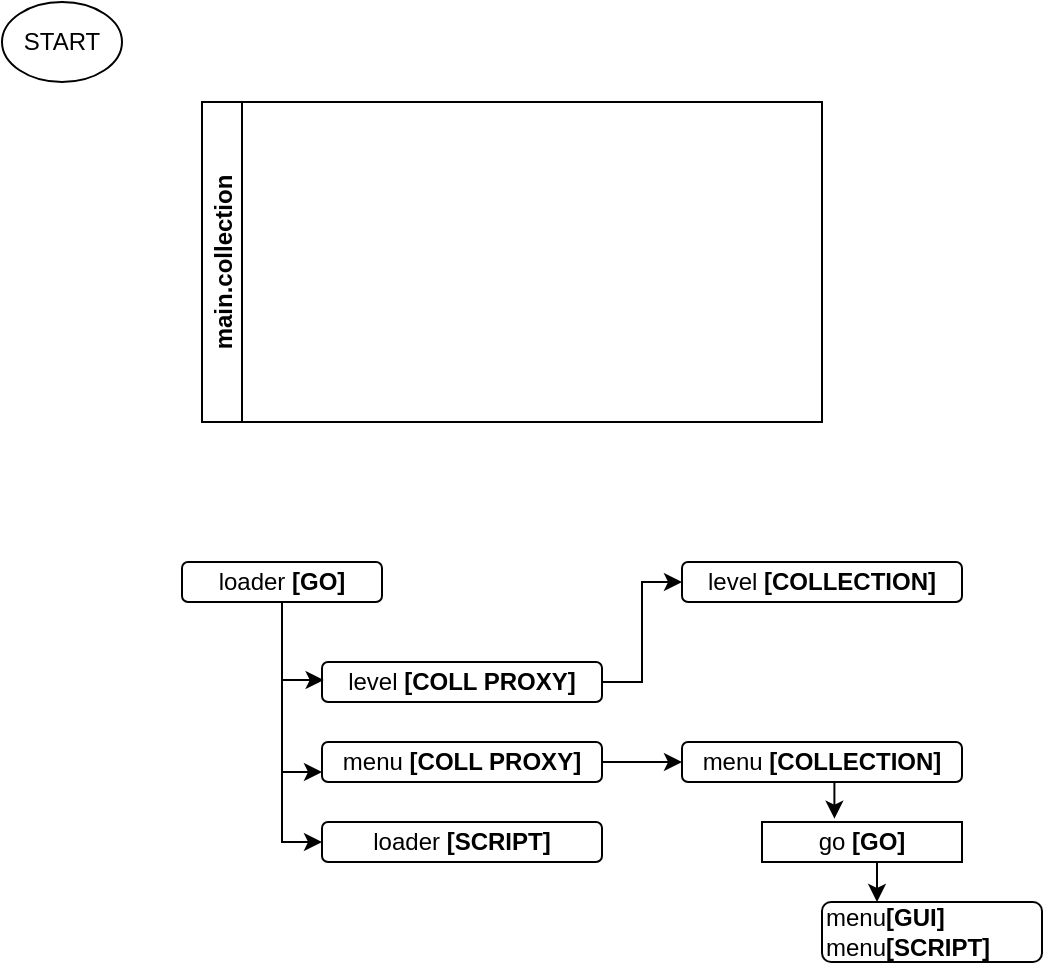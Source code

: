 <mxfile version="27.0.9">
  <diagram name="Page-1" id="8UVzMFQWQ-5Ma0I6QzsQ">
    <mxGraphModel dx="601" dy="291" grid="1" gridSize="10" guides="1" tooltips="1" connect="1" arrows="1" fold="1" page="1" pageScale="1" pageWidth="850" pageHeight="1100" math="0" shadow="0">
      <root>
        <mxCell id="0" />
        <mxCell id="1" parent="0" />
        <mxCell id="ilS1cpMBNOXdbOg1U1Mf-1" value="START" style="ellipse;whiteSpace=wrap;html=1;" parent="1" vertex="1">
          <mxGeometry x="60" y="20" width="60" height="40" as="geometry" />
        </mxCell>
        <mxCell id="ilS1cpMBNOXdbOg1U1Mf-6" value="main.collection" style="swimlane;startSize=20;horizontal=0;childLayout=treeLayout;horizontalTree=1;sortEdges=1;resizable=0;containerType=tree;fontSize=12;" parent="1" vertex="1">
          <mxGeometry x="160" y="70" width="310" height="160" as="geometry" />
        </mxCell>
        <mxCell id="ilS1cpMBNOXdbOg1U1Mf-31" style="edgeStyle=orthogonalEdgeStyle;rounded=0;orthogonalLoop=1;jettySize=auto;html=1;exitX=0.5;exitY=1;exitDx=0;exitDy=0;entryX=0;entryY=0.75;entryDx=0;entryDy=0;" parent="1" source="ilS1cpMBNOXdbOg1U1Mf-22" target="ilS1cpMBNOXdbOg1U1Mf-30" edge="1">
          <mxGeometry relative="1" as="geometry">
            <Array as="points">
              <mxPoint x="200" y="405" />
            </Array>
          </mxGeometry>
        </mxCell>
        <mxCell id="ilS1cpMBNOXdbOg1U1Mf-35" style="edgeStyle=orthogonalEdgeStyle;rounded=0;orthogonalLoop=1;jettySize=auto;html=1;exitX=0.5;exitY=1;exitDx=0;exitDy=0;entryX=0;entryY=0.5;entryDx=0;entryDy=0;" parent="1" source="ilS1cpMBNOXdbOg1U1Mf-22" target="ilS1cpMBNOXdbOg1U1Mf-33" edge="1">
          <mxGeometry relative="1" as="geometry" />
        </mxCell>
        <mxCell id="ilS1cpMBNOXdbOg1U1Mf-22" value="loader &lt;b&gt;[GO]&lt;/b&gt;" style="whiteSpace=wrap;html=1;rounded=1;" parent="1" vertex="1">
          <mxGeometry x="150" y="300" width="100" height="20" as="geometry" />
        </mxCell>
        <mxCell id="5HhIV1nGv7MH1atSg8IA-4" style="edgeStyle=orthogonalEdgeStyle;rounded=0;orthogonalLoop=1;jettySize=auto;html=1;exitX=1;exitY=0.5;exitDx=0;exitDy=0;entryX=0;entryY=0.5;entryDx=0;entryDy=0;" edge="1" parent="1" source="ilS1cpMBNOXdbOg1U1Mf-29" target="5HhIV1nGv7MH1atSg8IA-1">
          <mxGeometry relative="1" as="geometry" />
        </mxCell>
        <mxCell id="ilS1cpMBNOXdbOg1U1Mf-29" value="level &lt;b&gt;[COLL PROXY]&lt;/b&gt;" style="whiteSpace=wrap;html=1;rounded=1;" parent="1" vertex="1">
          <mxGeometry x="220" y="350" width="140" height="20" as="geometry" />
        </mxCell>
        <mxCell id="5HhIV1nGv7MH1atSg8IA-3" value="" style="edgeStyle=orthogonalEdgeStyle;rounded=0;orthogonalLoop=1;jettySize=auto;html=1;" edge="1" parent="1" source="ilS1cpMBNOXdbOg1U1Mf-30" target="5HhIV1nGv7MH1atSg8IA-2">
          <mxGeometry relative="1" as="geometry" />
        </mxCell>
        <mxCell id="ilS1cpMBNOXdbOg1U1Mf-30" value="menu&amp;nbsp;&lt;b&gt;[COLL PROXY]&lt;/b&gt;" style="whiteSpace=wrap;html=1;rounded=1;" parent="1" vertex="1">
          <mxGeometry x="220" y="390" width="140" height="20" as="geometry" />
        </mxCell>
        <mxCell id="ilS1cpMBNOXdbOg1U1Mf-32" style="edgeStyle=orthogonalEdgeStyle;rounded=0;orthogonalLoop=1;jettySize=auto;html=1;entryX=0.006;entryY=0.45;entryDx=0;entryDy=0;entryPerimeter=0;" parent="1" source="ilS1cpMBNOXdbOg1U1Mf-22" target="ilS1cpMBNOXdbOg1U1Mf-29" edge="1">
          <mxGeometry relative="1" as="geometry" />
        </mxCell>
        <mxCell id="ilS1cpMBNOXdbOg1U1Mf-33" value="loader&amp;nbsp;&lt;b&gt;[SCRIPT]&lt;/b&gt;" style="whiteSpace=wrap;html=1;rounded=1;" parent="1" vertex="1">
          <mxGeometry x="220" y="430" width="140" height="20" as="geometry" />
        </mxCell>
        <mxCell id="5HhIV1nGv7MH1atSg8IA-1" value="level &lt;b&gt;[COLLECTION]&lt;/b&gt;" style="whiteSpace=wrap;html=1;rounded=1;" vertex="1" parent="1">
          <mxGeometry x="400" y="300" width="140" height="20" as="geometry" />
        </mxCell>
        <mxCell id="5HhIV1nGv7MH1atSg8IA-2" value="menu&amp;nbsp;&lt;b&gt;[COLLECTION]&lt;/b&gt;" style="whiteSpace=wrap;html=1;glass=0;rounded=1;" vertex="1" parent="1">
          <mxGeometry x="400" y="390" width="140" height="20" as="geometry" />
        </mxCell>
        <mxCell id="5HhIV1nGv7MH1atSg8IA-9" style="edgeStyle=orthogonalEdgeStyle;rounded=0;orthogonalLoop=1;jettySize=auto;html=1;exitX=0.5;exitY=1;exitDx=0;exitDy=0;entryX=0.25;entryY=0;entryDx=0;entryDy=0;" edge="1" parent="1" source="5HhIV1nGv7MH1atSg8IA-5" target="5HhIV1nGv7MH1atSg8IA-8">
          <mxGeometry relative="1" as="geometry" />
        </mxCell>
        <mxCell id="5HhIV1nGv7MH1atSg8IA-5" value="go&amp;nbsp;&lt;b&gt;[GO]&lt;/b&gt;" style="whiteSpace=wrap;html=1;" vertex="1" parent="1">
          <mxGeometry x="440" y="430" width="100" height="20" as="geometry" />
        </mxCell>
        <mxCell id="5HhIV1nGv7MH1atSg8IA-7" style="edgeStyle=orthogonalEdgeStyle;rounded=0;orthogonalLoop=1;jettySize=auto;html=1;exitX=0.5;exitY=1;exitDx=0;exitDy=0;entryX=0.362;entryY=-0.084;entryDx=0;entryDy=0;entryPerimeter=0;" edge="1" parent="1" source="5HhIV1nGv7MH1atSg8IA-2" target="5HhIV1nGv7MH1atSg8IA-5">
          <mxGeometry relative="1" as="geometry" />
        </mxCell>
        <mxCell id="5HhIV1nGv7MH1atSg8IA-8" value="&lt;div align=&quot;left&quot;&gt;menu&lt;b&gt;[GUI]&lt;/b&gt;&lt;/div&gt;&lt;div align=&quot;left&quot;&gt;menu&lt;b&gt;[SCRIPT]&lt;span style=&quot;white-space: pre;&quot;&gt;&#x9;&lt;/span&gt;&lt;/b&gt;&lt;/div&gt;" style="whiteSpace=wrap;html=1;align=left;rounded=1;" vertex="1" parent="1">
          <mxGeometry x="470" y="470" width="110" height="30" as="geometry" />
        </mxCell>
      </root>
    </mxGraphModel>
  </diagram>
</mxfile>
